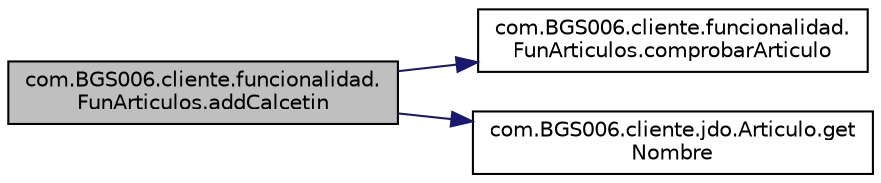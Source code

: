 digraph "com.BGS006.cliente.funcionalidad.FunArticulos.addCalcetin"
{
 // LATEX_PDF_SIZE
  edge [fontname="Helvetica",fontsize="10",labelfontname="Helvetica",labelfontsize="10"];
  node [fontname="Helvetica",fontsize="10",shape=record];
  rankdir="LR";
  Node1 [label="com.BGS006.cliente.funcionalidad.\lFunArticulos.addCalcetin",height=0.2,width=0.4,color="black", fillcolor="grey75", style="filled", fontcolor="black",tooltip=" "];
  Node1 -> Node2 [color="midnightblue",fontsize="10",style="solid",fontname="Helvetica"];
  Node2 [label="com.BGS006.cliente.funcionalidad.\lFunArticulos.comprobarArticulo",height=0.2,width=0.4,color="black", fillcolor="white", style="filled",URL="$classcom_1_1_b_g_s006_1_1cliente_1_1funcionalidad_1_1_fun_articulos.html#a68eb4dd07a829cb8aabde835c0360cb1",tooltip=" "];
  Node1 -> Node3 [color="midnightblue",fontsize="10",style="solid",fontname="Helvetica"];
  Node3 [label="com.BGS006.cliente.jdo.Articulo.get\lNombre",height=0.2,width=0.4,color="black", fillcolor="white", style="filled",URL="$classcom_1_1_b_g_s006_1_1cliente_1_1jdo_1_1_articulo.html#a03e52f20823a1ba2a9e9a3c19a4c7a23",tooltip=" "];
}
